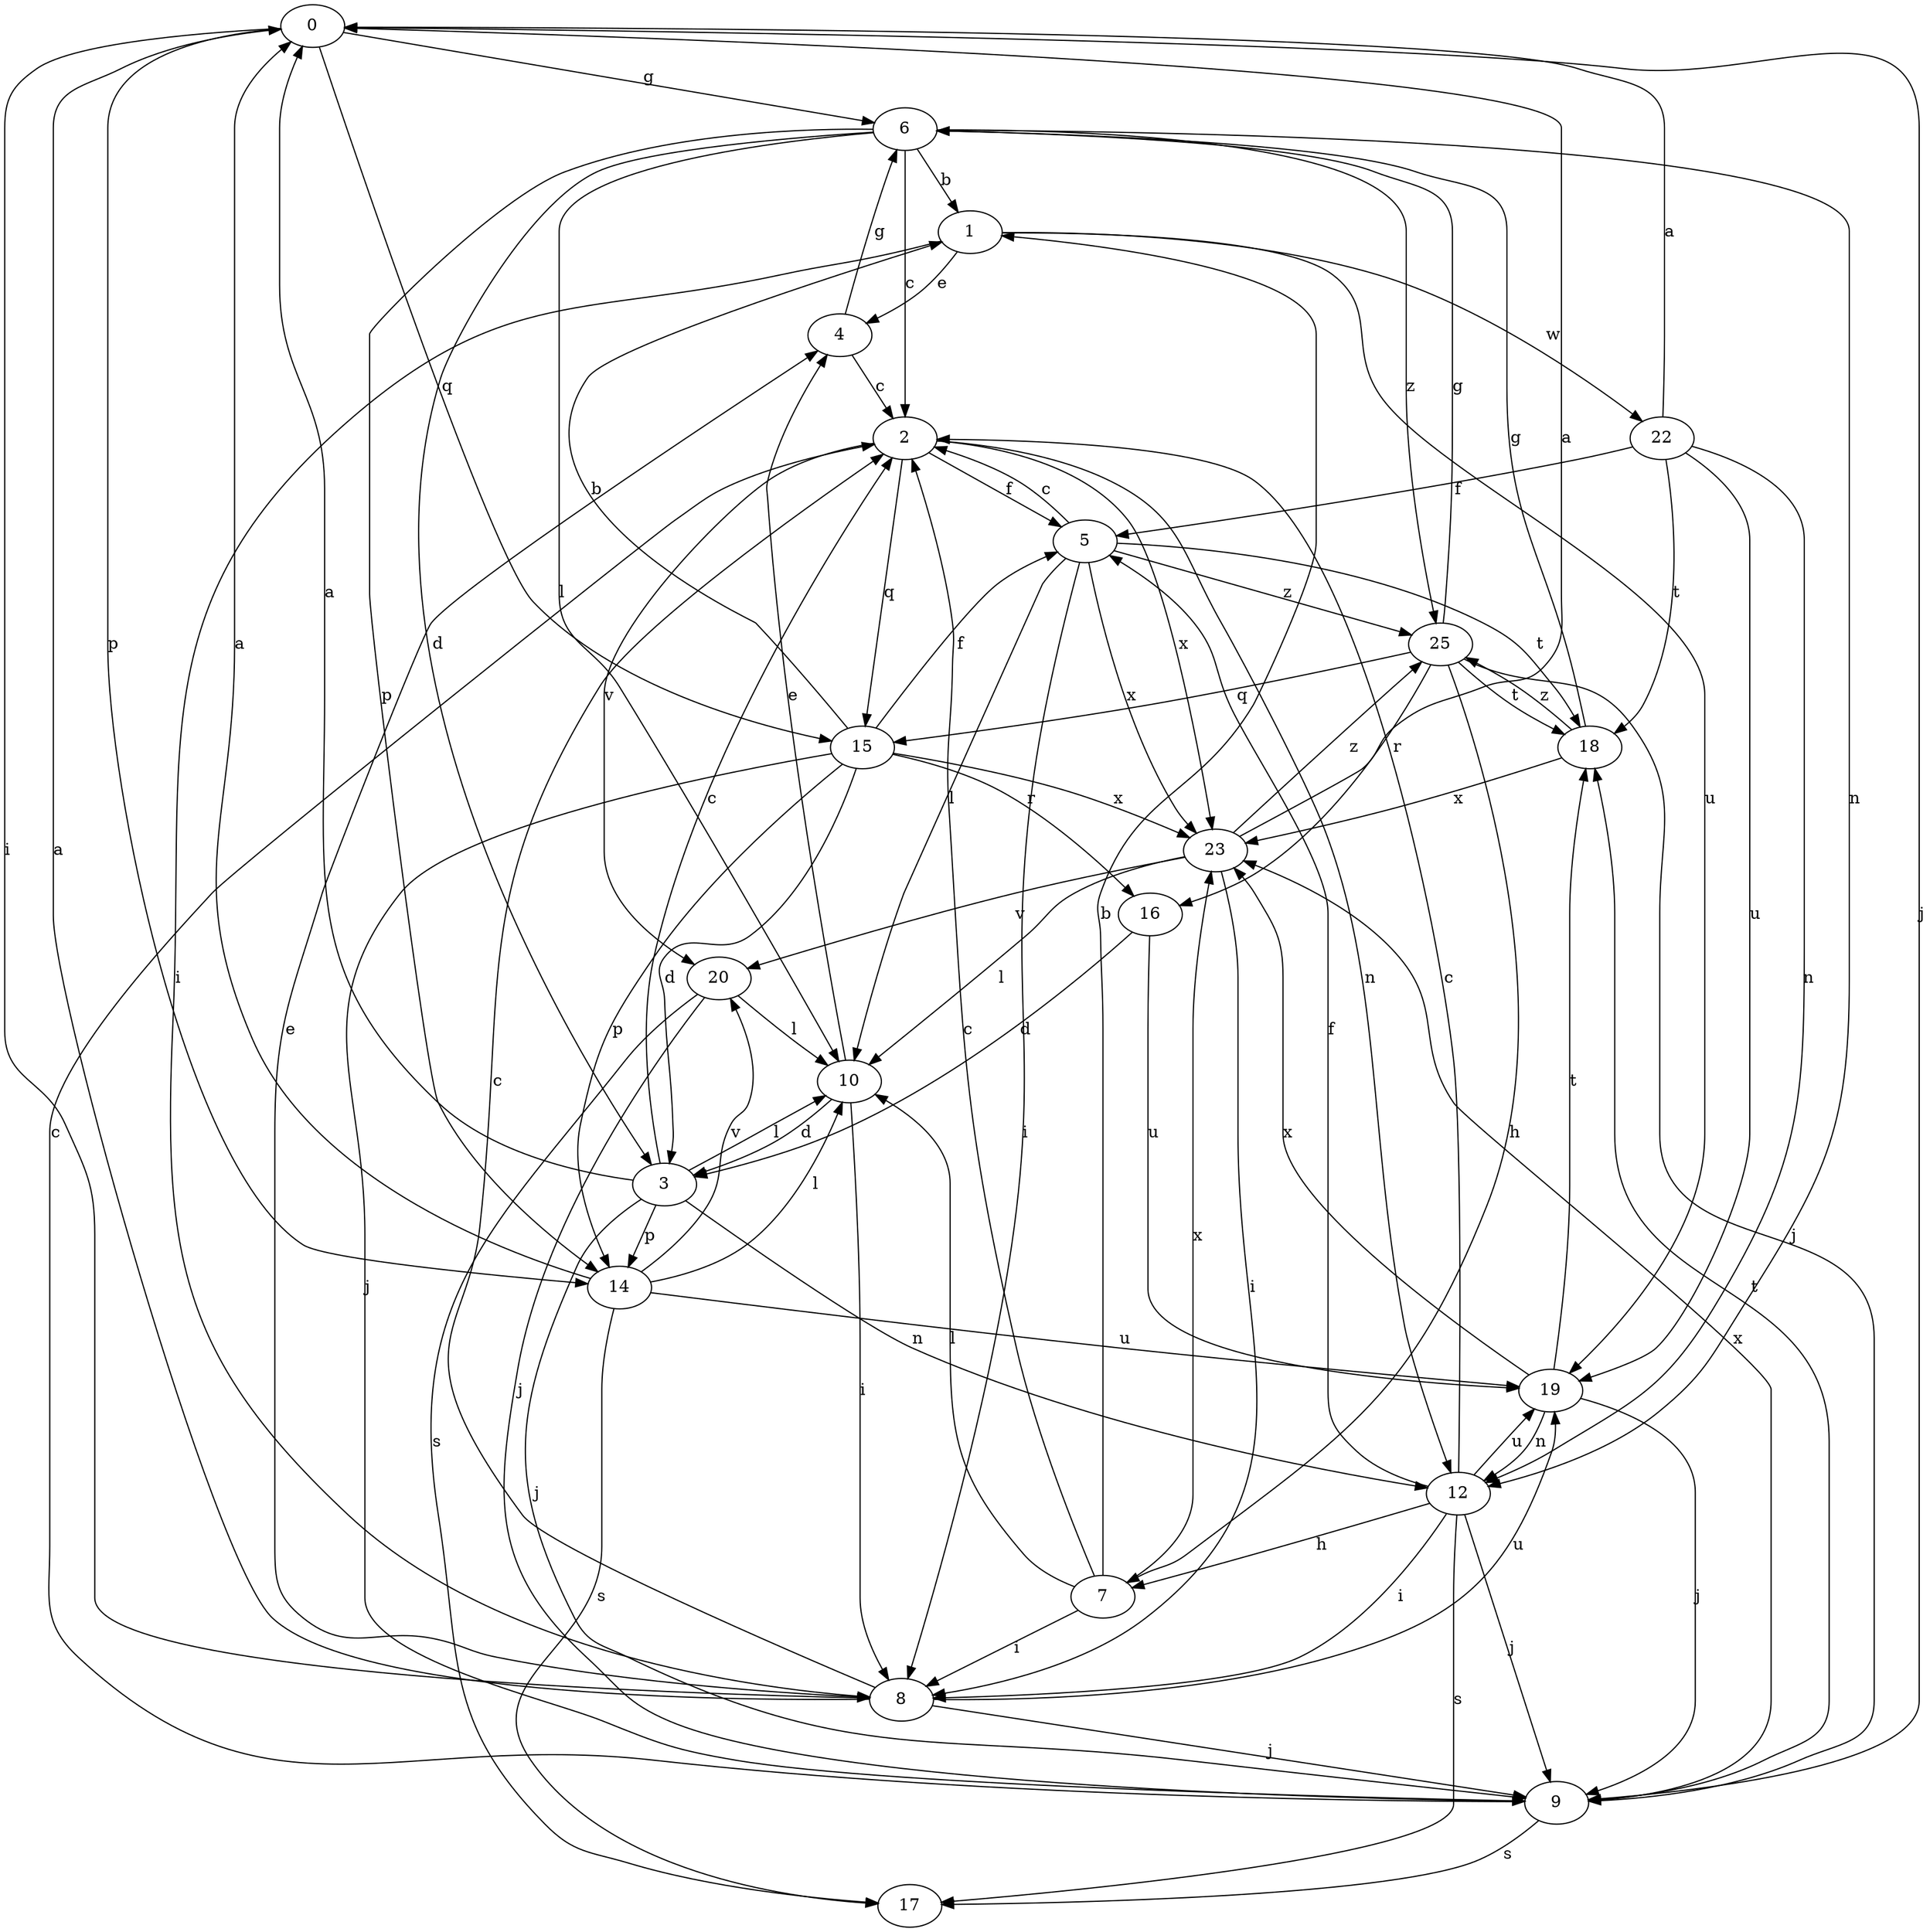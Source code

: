 strict digraph  {
0;
1;
2;
3;
4;
5;
6;
7;
8;
9;
10;
12;
14;
15;
16;
17;
18;
19;
20;
22;
23;
25;
0 -> 6  [label=g];
0 -> 8  [label=i];
0 -> 9  [label=j];
0 -> 14  [label=p];
0 -> 15  [label=q];
1 -> 4  [label=e];
1 -> 8  [label=i];
1 -> 19  [label=u];
1 -> 22  [label=w];
2 -> 5  [label=f];
2 -> 12  [label=n];
2 -> 15  [label=q];
2 -> 20  [label=v];
2 -> 23  [label=x];
3 -> 0  [label=a];
3 -> 2  [label=c];
3 -> 9  [label=j];
3 -> 10  [label=l];
3 -> 12  [label=n];
3 -> 14  [label=p];
4 -> 2  [label=c];
4 -> 6  [label=g];
5 -> 2  [label=c];
5 -> 8  [label=i];
5 -> 10  [label=l];
5 -> 18  [label=t];
5 -> 23  [label=x];
5 -> 25  [label=z];
6 -> 1  [label=b];
6 -> 2  [label=c];
6 -> 3  [label=d];
6 -> 10  [label=l];
6 -> 12  [label=n];
6 -> 14  [label=p];
6 -> 25  [label=z];
7 -> 1  [label=b];
7 -> 2  [label=c];
7 -> 8  [label=i];
7 -> 10  [label=l];
7 -> 23  [label=x];
8 -> 0  [label=a];
8 -> 2  [label=c];
8 -> 4  [label=e];
8 -> 9  [label=j];
8 -> 19  [label=u];
9 -> 2  [label=c];
9 -> 17  [label=s];
9 -> 18  [label=t];
9 -> 23  [label=x];
10 -> 3  [label=d];
10 -> 4  [label=e];
10 -> 8  [label=i];
12 -> 2  [label=c];
12 -> 5  [label=f];
12 -> 7  [label=h];
12 -> 8  [label=i];
12 -> 9  [label=j];
12 -> 17  [label=s];
12 -> 19  [label=u];
14 -> 0  [label=a];
14 -> 10  [label=l];
14 -> 17  [label=s];
14 -> 19  [label=u];
14 -> 20  [label=v];
15 -> 1  [label=b];
15 -> 3  [label=d];
15 -> 5  [label=f];
15 -> 9  [label=j];
15 -> 14  [label=p];
15 -> 16  [label=r];
15 -> 23  [label=x];
16 -> 3  [label=d];
16 -> 19  [label=u];
18 -> 6  [label=g];
18 -> 23  [label=x];
18 -> 25  [label=z];
19 -> 9  [label=j];
19 -> 12  [label=n];
19 -> 18  [label=t];
19 -> 23  [label=x];
20 -> 9  [label=j];
20 -> 10  [label=l];
20 -> 17  [label=s];
22 -> 0  [label=a];
22 -> 5  [label=f];
22 -> 12  [label=n];
22 -> 18  [label=t];
22 -> 19  [label=u];
23 -> 0  [label=a];
23 -> 8  [label=i];
23 -> 10  [label=l];
23 -> 20  [label=v];
23 -> 25  [label=z];
25 -> 6  [label=g];
25 -> 7  [label=h];
25 -> 9  [label=j];
25 -> 15  [label=q];
25 -> 16  [label=r];
25 -> 18  [label=t];
}

